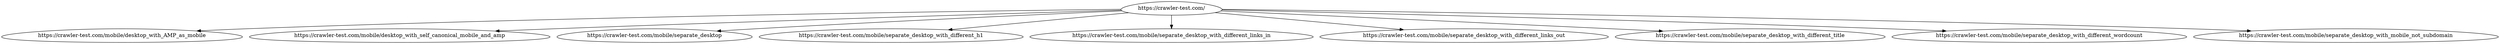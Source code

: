 digraph tree {
	"https://crawler-test.com/" [label="https://crawler-test.com/", shape=egg]
	"https://crawler-test.com/mobile/desktop_with_AMP_as_mobile" [label="https://crawler-test.com/mobile/desktop_with_AMP_as_mobile", shape=egg]
	"https://crawler-test.com/mobile/desktop_with_self_canonical_mobile_and_amp" [label="https://crawler-test.com/mobile/desktop_with_self_canonical_mobile_and_amp", shape=egg]
	"https://crawler-test.com/mobile/separate_desktop" [label="https://crawler-test.com/mobile/separate_desktop", shape=egg]
	"https://crawler-test.com/mobile/separate_desktop_with_different_h1" [label="https://crawler-test.com/mobile/separate_desktop_with_different_h1", shape=egg]
	"https://crawler-test.com/mobile/separate_desktop_with_different_links_in" [label="https://crawler-test.com/mobile/separate_desktop_with_different_links_in", shape=egg]
	"https://crawler-test.com/mobile/separate_desktop_with_different_links_out" [label="https://crawler-test.com/mobile/separate_desktop_with_different_links_out", shape=egg]
	"https://crawler-test.com/mobile/separate_desktop_with_different_title" [label="https://crawler-test.com/mobile/separate_desktop_with_different_title", shape=egg]
	"https://crawler-test.com/mobile/separate_desktop_with_different_wordcount" [label="https://crawler-test.com/mobile/separate_desktop_with_different_wordcount", shape=egg]
	"https://crawler-test.com/mobile/separate_desktop_with_mobile_not_subdomain" [label="https://crawler-test.com/mobile/separate_desktop_with_mobile_not_subdomain", shape=egg]

	"https://crawler-test.com/" -> "https://crawler-test.com/mobile/separate_desktop"
	"https://crawler-test.com/" -> "https://crawler-test.com/mobile/desktop_with_AMP_as_mobile"
	"https://crawler-test.com/" -> "https://crawler-test.com/mobile/separate_desktop_with_different_h1"
	"https://crawler-test.com/" -> "https://crawler-test.com/mobile/separate_desktop_with_different_title"
	"https://crawler-test.com/" -> "https://crawler-test.com/mobile/separate_desktop_with_different_wordcount"
	"https://crawler-test.com/" -> "https://crawler-test.com/mobile/separate_desktop_with_different_links_in"
	"https://crawler-test.com/" -> "https://crawler-test.com/mobile/separate_desktop_with_different_links_out"
	"https://crawler-test.com/" -> "https://crawler-test.com/mobile/separate_desktop_with_mobile_not_subdomain"
	"https://crawler-test.com/" -> "https://crawler-test.com/mobile/desktop_with_self_canonical_mobile_and_amp"
}